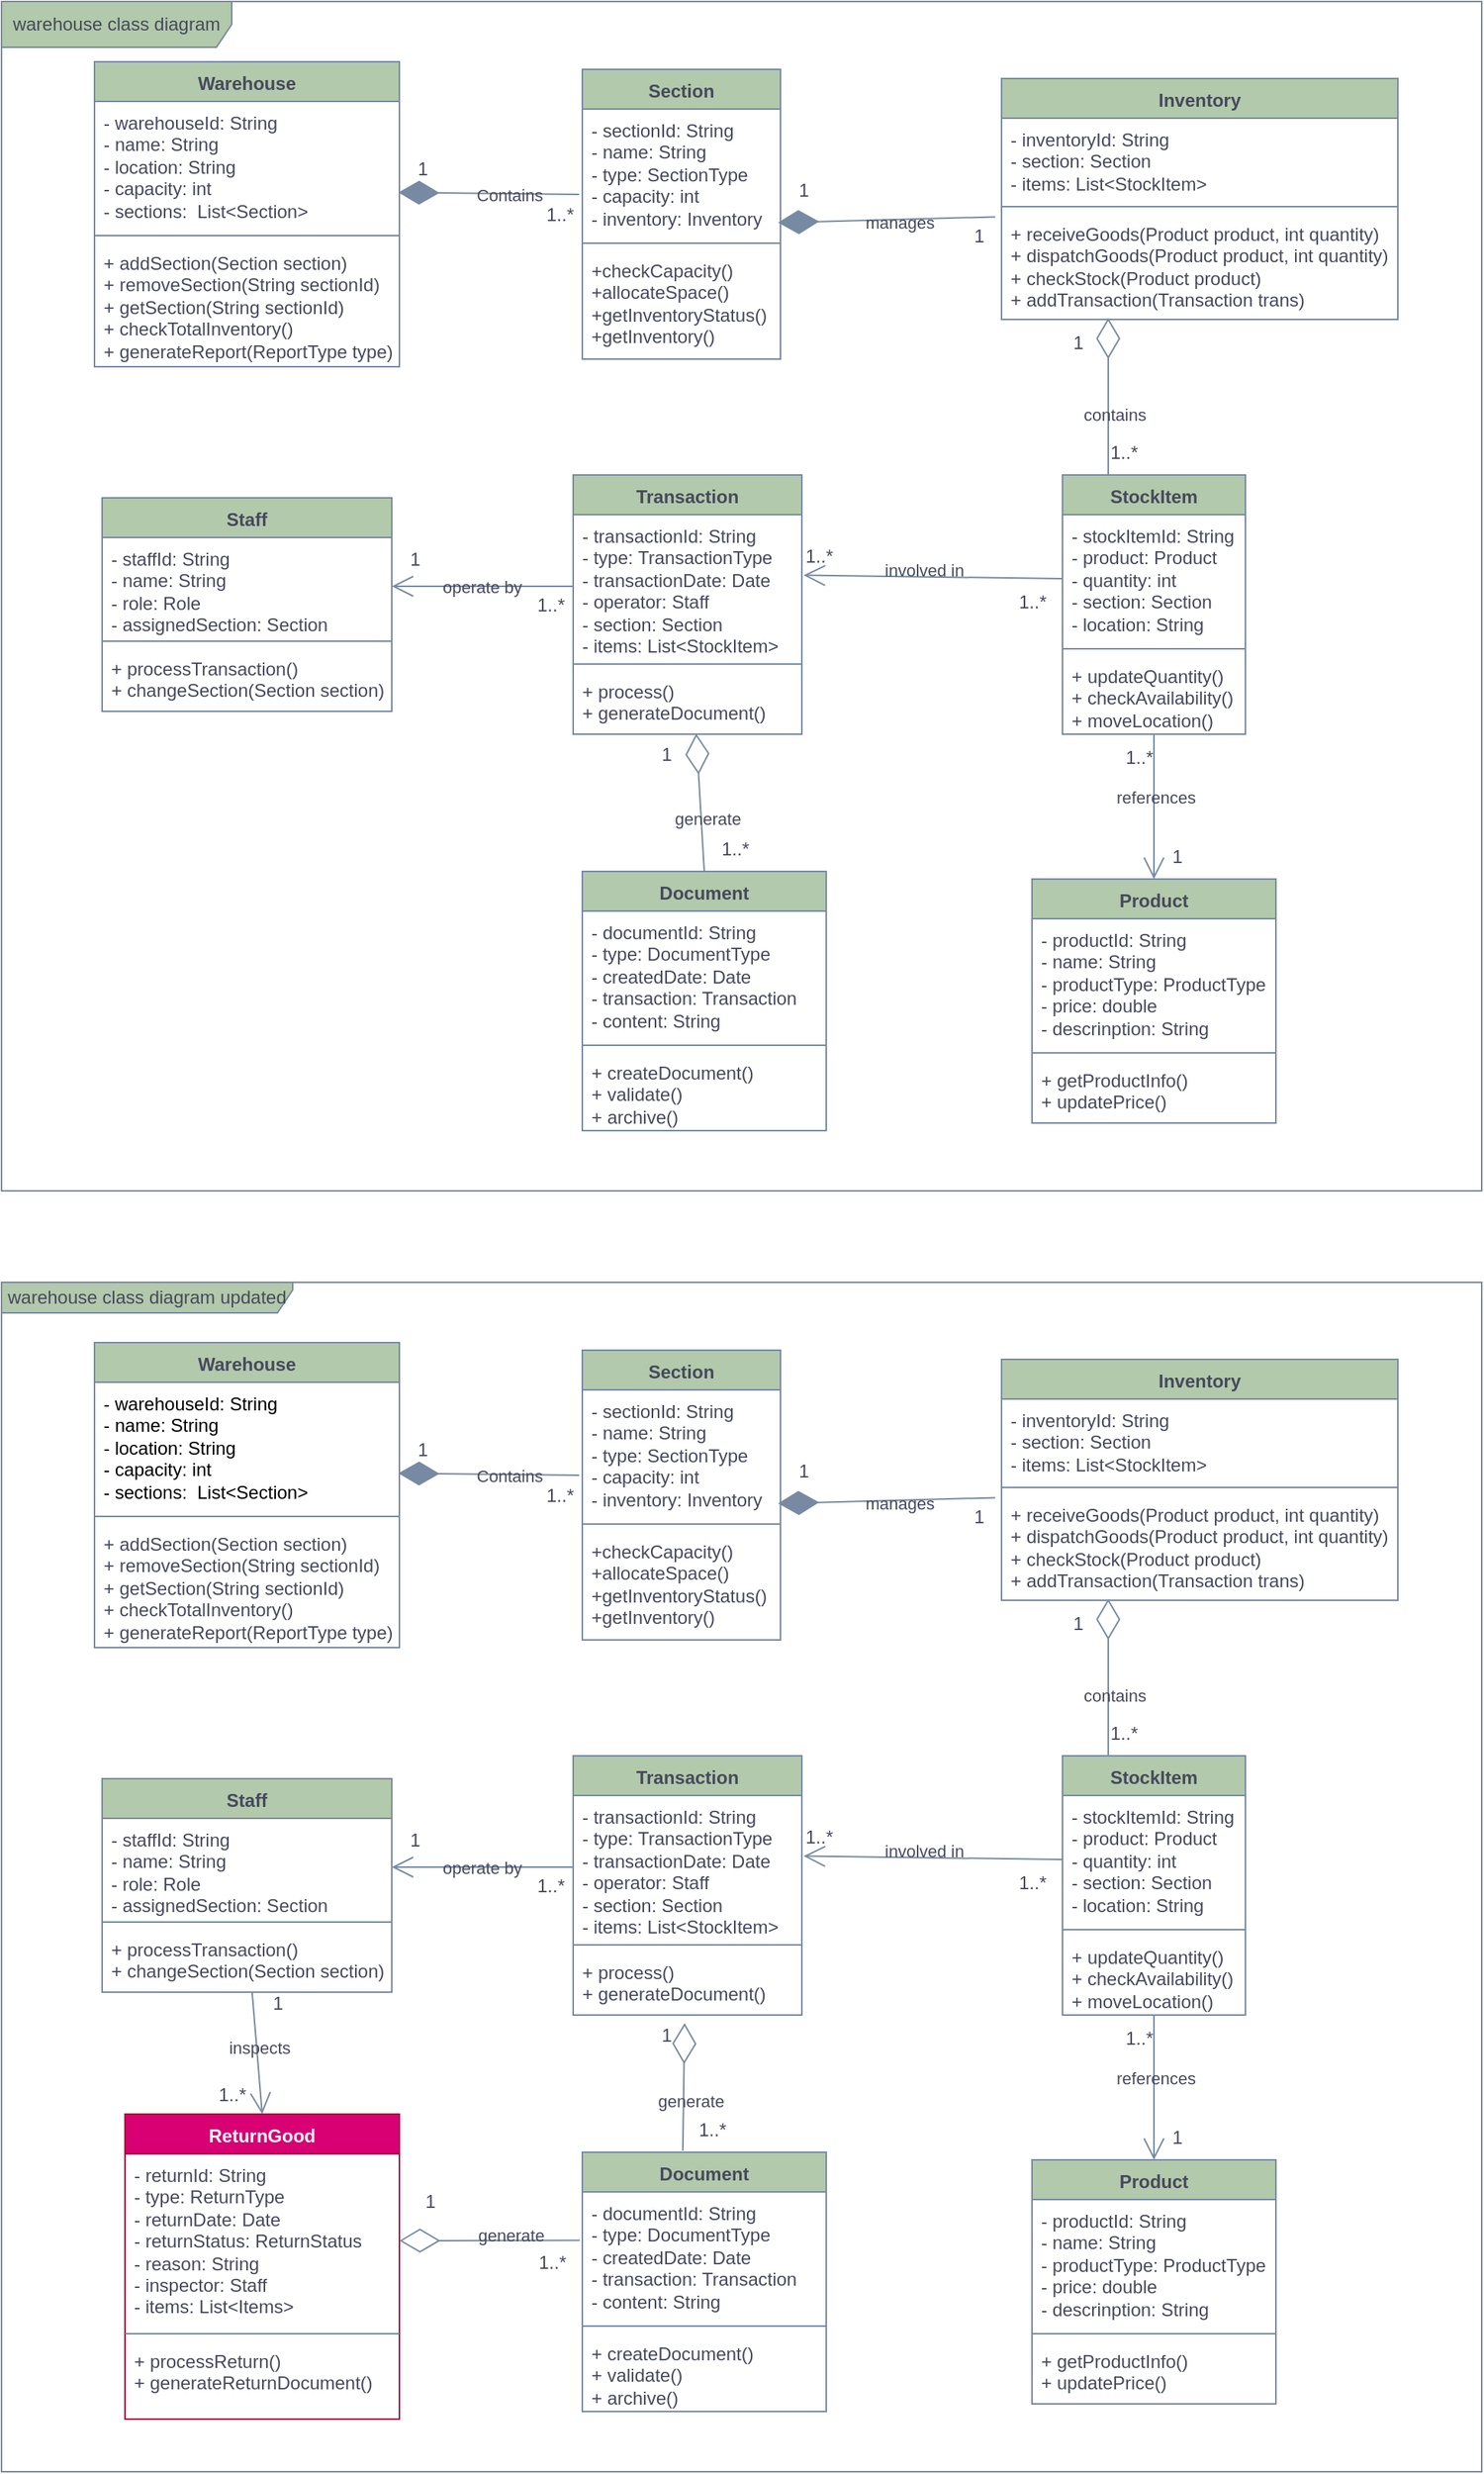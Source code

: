 <mxfile version="25.0.2">
  <diagram name="第 1 页" id="fje25cmpwA7mfobPBlYo">
    <mxGraphModel dx="1136" dy="853" grid="1" gridSize="10" guides="1" tooltips="1" connect="1" arrows="1" fold="1" page="1" pageScale="1" pageWidth="827" pageHeight="1169" math="0" shadow="0">
      <root>
        <mxCell id="0" />
        <mxCell id="1" parent="0" />
        <mxCell id="x-EyqTPsA_ZaVab9KGmc-1" value="Inventory" style="swimlane;fontStyle=1;align=center;verticalAlign=top;childLayout=stackLayout;horizontal=1;startSize=26;horizontalStack=0;resizeParent=1;resizeParentMax=0;resizeLast=0;collapsible=1;marginBottom=0;whiteSpace=wrap;html=1;labelBackgroundColor=none;fillColor=#B2C9AB;strokeColor=#788AA3;fontColor=#46495D;" vertex="1" parent="1">
          <mxGeometry x="665" y="50.5" width="260" height="158" as="geometry">
            <mxRectangle x="150" y="170" width="90" height="30" as="alternateBounds" />
          </mxGeometry>
        </mxCell>
        <mxCell id="x-EyqTPsA_ZaVab9KGmc-2" value="&lt;div&gt;- inventoryId: String&lt;/div&gt;&lt;div&gt;&lt;span style=&quot;background-color: initial;&quot;&gt;- section: Section&lt;/span&gt;&lt;/div&gt;&lt;div&gt;&lt;span style=&quot;background-color: initial;&quot;&gt;- items: List&amp;lt;StockItem&amp;gt;&lt;/span&gt;&lt;/div&gt;" style="text;strokeColor=none;fillColor=none;align=left;verticalAlign=top;spacingLeft=4;spacingRight=4;overflow=hidden;rotatable=0;points=[[0,0.5],[1,0.5]];portConstraint=eastwest;whiteSpace=wrap;html=1;labelBackgroundColor=none;fontColor=#46495D;" vertex="1" parent="x-EyqTPsA_ZaVab9KGmc-1">
          <mxGeometry y="26" width="260" height="54" as="geometry" />
        </mxCell>
        <mxCell id="x-EyqTPsA_ZaVab9KGmc-3" value="" style="line;strokeWidth=1;fillColor=none;align=left;verticalAlign=middle;spacingTop=-1;spacingLeft=3;spacingRight=3;rotatable=0;labelPosition=right;points=[];portConstraint=eastwest;strokeColor=#788AA3;labelBackgroundColor=none;fontColor=#46495D;" vertex="1" parent="x-EyqTPsA_ZaVab9KGmc-1">
          <mxGeometry y="80" width="260" height="8" as="geometry" />
        </mxCell>
        <mxCell id="x-EyqTPsA_ZaVab9KGmc-4" value="+&amp;nbsp;receiveGoods(Product product, int quantity)&lt;div&gt;&lt;span style=&quot;background-color: initial;&quot;&gt;+ dispatchGoods(Product product, int quantity)&lt;/span&gt;&lt;/div&gt;&lt;div&gt;&lt;span style=&quot;background-color: initial;&quot;&gt;+&amp;nbsp;&lt;/span&gt;&lt;span style=&quot;background-color: initial;&quot;&gt;checkStock(Product product)&lt;/span&gt;&lt;/div&gt;&lt;div&gt;&lt;span style=&quot;background-color: initial;&quot;&gt;+&amp;nbsp;&lt;/span&gt;&lt;span style=&quot;background-color: initial;&quot;&gt;addTransaction(Transaction trans)&lt;/span&gt;&lt;/div&gt;" style="text;strokeColor=none;fillColor=none;align=left;verticalAlign=top;spacingLeft=4;spacingRight=4;overflow=hidden;rotatable=0;points=[[0,0.5],[1,0.5]];portConstraint=eastwest;whiteSpace=wrap;html=1;labelBackgroundColor=none;fontColor=#46495D;" vertex="1" parent="x-EyqTPsA_ZaVab9KGmc-1">
          <mxGeometry y="88" width="260" height="70" as="geometry" />
        </mxCell>
        <mxCell id="x-EyqTPsA_ZaVab9KGmc-9" value="Warehouse" style="swimlane;fontStyle=1;align=center;verticalAlign=top;childLayout=stackLayout;horizontal=1;startSize=26;horizontalStack=0;resizeParent=1;resizeParentMax=0;resizeLast=0;collapsible=1;marginBottom=0;whiteSpace=wrap;html=1;labelBackgroundColor=none;fillColor=#B2C9AB;strokeColor=#788AA3;fontColor=#46495D;" vertex="1" parent="1">
          <mxGeometry x="70" y="39.5" width="200" height="200" as="geometry" />
        </mxCell>
        <mxCell id="x-EyqTPsA_ZaVab9KGmc-10" value="- warehouseId: String&lt;div&gt;- name: String&lt;/div&gt;&lt;div&gt;- location: String&lt;/div&gt;&lt;div&gt;- capacity:&amp;nbsp;&lt;span style=&quot;background-color: initial;&quot;&gt;int&lt;/span&gt;&lt;/div&gt;&lt;div&gt;- sections:&amp;nbsp;&lt;span style=&quot;background-color: initial;&quot;&gt;&amp;nbsp;&lt;/span&gt;&lt;span style=&quot;background-color: initial;&quot;&gt;List&amp;lt;Section&amp;gt;&lt;/span&gt;&lt;/div&gt;" style="text;strokeColor=none;fillColor=none;align=left;verticalAlign=top;spacingLeft=4;spacingRight=4;overflow=hidden;rotatable=0;points=[[0,0.5],[1,0.5]];portConstraint=eastwest;whiteSpace=wrap;html=1;labelBackgroundColor=none;fontColor=#46495D;" vertex="1" parent="x-EyqTPsA_ZaVab9KGmc-9">
          <mxGeometry y="26" width="200" height="84" as="geometry" />
        </mxCell>
        <mxCell id="x-EyqTPsA_ZaVab9KGmc-11" value="" style="line;strokeWidth=1;fillColor=none;align=left;verticalAlign=middle;spacingTop=-1;spacingLeft=3;spacingRight=3;rotatable=0;labelPosition=right;points=[];portConstraint=eastwest;strokeColor=#788AA3;labelBackgroundColor=none;fontColor=#46495D;" vertex="1" parent="x-EyqTPsA_ZaVab9KGmc-9">
          <mxGeometry y="110" width="200" height="8" as="geometry" />
        </mxCell>
        <mxCell id="x-EyqTPsA_ZaVab9KGmc-12" value="+ addSection(Section section)&lt;div&gt;+ removeSection(String sectionId)&lt;/div&gt;&lt;div&gt;+ getSection(&lt;span style=&quot;background-color: initial;&quot;&gt;String sectionId&lt;/span&gt;&lt;span style=&quot;background-color: initial;&quot;&gt;)&lt;/span&gt;&lt;/div&gt;&lt;div&gt;&lt;span style=&quot;background-color: initial;&quot;&gt;+&amp;nbsp;&lt;/span&gt;&lt;span style=&quot;background-color: initial;&quot;&gt;checkTotalInventory()&lt;/span&gt;&lt;/div&gt;&lt;div&gt;&lt;span style=&quot;background-color: initial;&quot;&gt;+ generateReport(ReportType type)&lt;br&gt;&lt;/span&gt;&lt;/div&gt;" style="text;strokeColor=none;fillColor=none;align=left;verticalAlign=top;spacingLeft=4;spacingRight=4;overflow=hidden;rotatable=0;points=[[0,0.5],[1,0.5]];portConstraint=eastwest;whiteSpace=wrap;html=1;labelBackgroundColor=none;fontColor=#46495D;" vertex="1" parent="x-EyqTPsA_ZaVab9KGmc-9">
          <mxGeometry y="118" width="200" height="82" as="geometry" />
        </mxCell>
        <mxCell id="x-EyqTPsA_ZaVab9KGmc-13" value="Section" style="swimlane;fontStyle=1;align=center;verticalAlign=top;childLayout=stackLayout;horizontal=1;startSize=26;horizontalStack=0;resizeParent=1;resizeParentMax=0;resizeLast=0;collapsible=1;marginBottom=0;whiteSpace=wrap;html=1;labelBackgroundColor=none;fillColor=#B2C9AB;strokeColor=#788AA3;fontColor=#46495D;" vertex="1" parent="1">
          <mxGeometry x="390" y="44.5" width="130" height="190" as="geometry" />
        </mxCell>
        <mxCell id="x-EyqTPsA_ZaVab9KGmc-14" value="- sectionId: String&lt;div&gt;- name: String&lt;/div&gt;&lt;div&gt;-&amp;nbsp;type: SectionType&lt;/div&gt;&lt;div&gt;-&amp;nbsp;capacity: int&lt;/div&gt;&lt;div&gt;-&amp;nbsp;inventory:&amp;nbsp;Inventory&lt;/div&gt;" style="text;strokeColor=none;fillColor=none;align=left;verticalAlign=top;spacingLeft=4;spacingRight=4;overflow=hidden;rotatable=0;points=[[0,0.5],[1,0.5]];portConstraint=eastwest;whiteSpace=wrap;html=1;labelBackgroundColor=none;fontColor=#46495D;" vertex="1" parent="x-EyqTPsA_ZaVab9KGmc-13">
          <mxGeometry y="26" width="130" height="84" as="geometry" />
        </mxCell>
        <mxCell id="x-EyqTPsA_ZaVab9KGmc-15" value="" style="line;strokeWidth=1;fillColor=none;align=left;verticalAlign=middle;spacingTop=-1;spacingLeft=3;spacingRight=3;rotatable=0;labelPosition=right;points=[];portConstraint=eastwest;strokeColor=#788AA3;labelBackgroundColor=none;fontColor=#46495D;" vertex="1" parent="x-EyqTPsA_ZaVab9KGmc-13">
          <mxGeometry y="110" width="130" height="8" as="geometry" />
        </mxCell>
        <mxCell id="x-EyqTPsA_ZaVab9KGmc-16" value="&lt;div&gt;+checkCapacity()&lt;/div&gt;&lt;div&gt;+allocateSpace()&lt;/div&gt;&lt;div&gt;+getInventoryStatus()&lt;/div&gt;&lt;div&gt;+getInventory()&lt;/div&gt;" style="text;strokeColor=none;fillColor=none;align=left;verticalAlign=top;spacingLeft=4;spacingRight=4;overflow=hidden;rotatable=0;points=[[0,0.5],[1,0.5]];portConstraint=eastwest;whiteSpace=wrap;html=1;labelBackgroundColor=none;fontColor=#46495D;" vertex="1" parent="x-EyqTPsA_ZaVab9KGmc-13">
          <mxGeometry y="118" width="130" height="72" as="geometry" />
        </mxCell>
        <mxCell id="x-EyqTPsA_ZaVab9KGmc-21" value="StockItem" style="swimlane;fontStyle=1;align=center;verticalAlign=top;childLayout=stackLayout;horizontal=1;startSize=26;horizontalStack=0;resizeParent=1;resizeParentMax=0;resizeLast=0;collapsible=1;marginBottom=0;whiteSpace=wrap;html=1;labelBackgroundColor=none;fillColor=#B2C9AB;strokeColor=#788AA3;fontColor=#46495D;" vertex="1" parent="1">
          <mxGeometry x="705" y="310.5" width="120" height="170" as="geometry" />
        </mxCell>
        <mxCell id="x-EyqTPsA_ZaVab9KGmc-22" value="-&amp;nbsp;stockItemId: String&lt;div&gt;-&amp;nbsp;product: Product&lt;/div&gt;&lt;div&gt;-&amp;nbsp;quantity: int&lt;/div&gt;&lt;div&gt;-&amp;nbsp;section: Section&lt;/div&gt;&lt;div&gt;-&amp;nbsp;location: String&lt;/div&gt;" style="text;strokeColor=none;fillColor=none;align=left;verticalAlign=top;spacingLeft=4;spacingRight=4;overflow=hidden;rotatable=0;points=[[0,0.5],[1,0.5]];portConstraint=eastwest;whiteSpace=wrap;html=1;labelBackgroundColor=none;fontColor=#46495D;" vertex="1" parent="x-EyqTPsA_ZaVab9KGmc-21">
          <mxGeometry y="26" width="120" height="84" as="geometry" />
        </mxCell>
        <mxCell id="x-EyqTPsA_ZaVab9KGmc-23" value="" style="line;strokeWidth=1;fillColor=none;align=left;verticalAlign=middle;spacingTop=-1;spacingLeft=3;spacingRight=3;rotatable=0;labelPosition=right;points=[];portConstraint=eastwest;strokeColor=#788AA3;labelBackgroundColor=none;fontColor=#46495D;" vertex="1" parent="x-EyqTPsA_ZaVab9KGmc-21">
          <mxGeometry y="110" width="120" height="8" as="geometry" />
        </mxCell>
        <mxCell id="x-EyqTPsA_ZaVab9KGmc-24" value="+&amp;nbsp;updateQuantity()&lt;div&gt;+&amp;nbsp;checkAvailability()&lt;/div&gt;&lt;div&gt;+&amp;nbsp;moveLocation()&lt;/div&gt;" style="text;strokeColor=none;fillColor=none;align=left;verticalAlign=top;spacingLeft=4;spacingRight=4;overflow=hidden;rotatable=0;points=[[0,0.5],[1,0.5]];portConstraint=eastwest;whiteSpace=wrap;html=1;labelBackgroundColor=none;fontColor=#46495D;" vertex="1" parent="x-EyqTPsA_ZaVab9KGmc-21">
          <mxGeometry y="118" width="120" height="52" as="geometry" />
        </mxCell>
        <mxCell id="x-EyqTPsA_ZaVab9KGmc-25" value="Transaction" style="swimlane;fontStyle=1;align=center;verticalAlign=top;childLayout=stackLayout;horizontal=1;startSize=26;horizontalStack=0;resizeParent=1;resizeParentMax=0;resizeLast=0;collapsible=1;marginBottom=0;whiteSpace=wrap;html=1;labelBackgroundColor=none;fillColor=#B2C9AB;strokeColor=#788AA3;fontColor=#46495D;" vertex="1" parent="1">
          <mxGeometry x="384" y="310.5" width="150" height="170" as="geometry" />
        </mxCell>
        <mxCell id="x-EyqTPsA_ZaVab9KGmc-26" value="-&amp;nbsp;transactionId: String&lt;div&gt;-&amp;nbsp;type: TransactionType&lt;/div&gt;&lt;div&gt;-&amp;nbsp;transactionDate: Date&lt;/div&gt;&lt;div&gt;-&amp;nbsp;operator: Staff&lt;/div&gt;&lt;div&gt;-&amp;nbsp;section: Section&lt;/div&gt;&lt;div&gt;-&amp;nbsp;items:&amp;nbsp;&lt;span style=&quot;background-color: initial;&quot;&gt;List&amp;lt;StockItem&amp;gt;&lt;/span&gt;&lt;/div&gt;" style="text;strokeColor=none;fillColor=none;align=left;verticalAlign=top;spacingLeft=4;spacingRight=4;overflow=hidden;rotatable=0;points=[[0,0.5],[1,0.5]];portConstraint=eastwest;whiteSpace=wrap;html=1;labelBackgroundColor=none;fontColor=#46495D;" vertex="1" parent="x-EyqTPsA_ZaVab9KGmc-25">
          <mxGeometry y="26" width="150" height="94" as="geometry" />
        </mxCell>
        <mxCell id="x-EyqTPsA_ZaVab9KGmc-27" value="" style="line;strokeWidth=1;fillColor=none;align=left;verticalAlign=middle;spacingTop=-1;spacingLeft=3;spacingRight=3;rotatable=0;labelPosition=right;points=[];portConstraint=eastwest;strokeColor=#788AA3;labelBackgroundColor=none;fontColor=#46495D;" vertex="1" parent="x-EyqTPsA_ZaVab9KGmc-25">
          <mxGeometry y="120" width="150" height="8" as="geometry" />
        </mxCell>
        <mxCell id="x-EyqTPsA_ZaVab9KGmc-28" value="+ process()&lt;div&gt;+ generateDocument()&lt;/div&gt;" style="text;strokeColor=none;fillColor=none;align=left;verticalAlign=top;spacingLeft=4;spacingRight=4;overflow=hidden;rotatable=0;points=[[0,0.5],[1,0.5]];portConstraint=eastwest;whiteSpace=wrap;html=1;labelBackgroundColor=none;fontColor=#46495D;" vertex="1" parent="x-EyqTPsA_ZaVab9KGmc-25">
          <mxGeometry y="128" width="150" height="42" as="geometry" />
        </mxCell>
        <mxCell id="x-EyqTPsA_ZaVab9KGmc-35" value="Document" style="swimlane;fontStyle=1;align=center;verticalAlign=top;childLayout=stackLayout;horizontal=1;startSize=26;horizontalStack=0;resizeParent=1;resizeParentMax=0;resizeLast=0;collapsible=1;marginBottom=0;whiteSpace=wrap;html=1;labelBackgroundColor=none;fillColor=#B2C9AB;strokeColor=#788AA3;fontColor=#46495D;" vertex="1" parent="1">
          <mxGeometry x="390" y="570.5" width="160" height="170" as="geometry" />
        </mxCell>
        <mxCell id="x-EyqTPsA_ZaVab9KGmc-36" value="- documentId: String&lt;div&gt;-&amp;nbsp;type: DocumentType&lt;/div&gt;&lt;div&gt;-&amp;nbsp;createdDate: Date&lt;/div&gt;&lt;div&gt;-&amp;nbsp;transaction: Transaction&lt;/div&gt;&lt;div&gt;-&amp;nbsp;content: String&lt;/div&gt;" style="text;strokeColor=none;fillColor=none;align=left;verticalAlign=top;spacingLeft=4;spacingRight=4;overflow=hidden;rotatable=0;points=[[0,0.5],[1,0.5]];portConstraint=eastwest;whiteSpace=wrap;html=1;labelBackgroundColor=none;fontColor=#46495D;" vertex="1" parent="x-EyqTPsA_ZaVab9KGmc-35">
          <mxGeometry y="26" width="160" height="84" as="geometry" />
        </mxCell>
        <mxCell id="x-EyqTPsA_ZaVab9KGmc-37" value="" style="line;strokeWidth=1;fillColor=none;align=left;verticalAlign=middle;spacingTop=-1;spacingLeft=3;spacingRight=3;rotatable=0;labelPosition=right;points=[];portConstraint=eastwest;strokeColor=#788AA3;labelBackgroundColor=none;fontColor=#46495D;" vertex="1" parent="x-EyqTPsA_ZaVab9KGmc-35">
          <mxGeometry y="110" width="160" height="8" as="geometry" />
        </mxCell>
        <mxCell id="x-EyqTPsA_ZaVab9KGmc-38" value="+&amp;nbsp;createDocument()&lt;div&gt;+&amp;nbsp;validate()&lt;/div&gt;&lt;div&gt;+&amp;nbsp;archive()&lt;/div&gt;" style="text;strokeColor=none;fillColor=none;align=left;verticalAlign=top;spacingLeft=4;spacingRight=4;overflow=hidden;rotatable=0;points=[[0,0.5],[1,0.5]];portConstraint=eastwest;whiteSpace=wrap;html=1;labelBackgroundColor=none;fontColor=#46495D;" vertex="1" parent="x-EyqTPsA_ZaVab9KGmc-35">
          <mxGeometry y="118" width="160" height="52" as="geometry" />
        </mxCell>
        <mxCell id="x-EyqTPsA_ZaVab9KGmc-40" value="Staff" style="swimlane;fontStyle=1;align=center;verticalAlign=top;childLayout=stackLayout;horizontal=1;startSize=26;horizontalStack=0;resizeParent=1;resizeParentMax=0;resizeLast=0;collapsible=1;marginBottom=0;whiteSpace=wrap;html=1;labelBackgroundColor=none;fillColor=#B2C9AB;strokeColor=#788AA3;fontColor=#46495D;" vertex="1" parent="1">
          <mxGeometry x="75" y="325.5" width="190" height="140" as="geometry" />
        </mxCell>
        <mxCell id="x-EyqTPsA_ZaVab9KGmc-41" value="-&amp;nbsp;staffId: String&lt;div&gt;-&amp;nbsp;name:&amp;nbsp;&lt;span style=&quot;background-color: initial;&quot;&gt;String&lt;/span&gt;&lt;/div&gt;&lt;div&gt;-&amp;nbsp;role: Role&lt;/div&gt;&lt;div&gt;-&amp;nbsp;assignedSection: Section&lt;/div&gt;" style="text;strokeColor=none;fillColor=none;align=left;verticalAlign=top;spacingLeft=4;spacingRight=4;overflow=hidden;rotatable=0;points=[[0,0.5],[1,0.5]];portConstraint=eastwest;whiteSpace=wrap;html=1;labelBackgroundColor=none;fontColor=#46495D;" vertex="1" parent="x-EyqTPsA_ZaVab9KGmc-40">
          <mxGeometry y="26" width="190" height="64" as="geometry" />
        </mxCell>
        <mxCell id="x-EyqTPsA_ZaVab9KGmc-42" value="" style="line;strokeWidth=1;fillColor=none;align=left;verticalAlign=middle;spacingTop=-1;spacingLeft=3;spacingRight=3;rotatable=0;labelPosition=right;points=[];portConstraint=eastwest;strokeColor=#788AA3;labelBackgroundColor=none;fontColor=#46495D;" vertex="1" parent="x-EyqTPsA_ZaVab9KGmc-40">
          <mxGeometry y="90" width="190" height="8" as="geometry" />
        </mxCell>
        <mxCell id="x-EyqTPsA_ZaVab9KGmc-43" value="+ processTransaction()&lt;div&gt;+ changeSection(Section section)&lt;/div&gt;" style="text;strokeColor=none;fillColor=none;align=left;verticalAlign=top;spacingLeft=4;spacingRight=4;overflow=hidden;rotatable=0;points=[[0,0.5],[1,0.5]];portConstraint=eastwest;whiteSpace=wrap;html=1;labelBackgroundColor=none;fontColor=#46495D;" vertex="1" parent="x-EyqTPsA_ZaVab9KGmc-40">
          <mxGeometry y="98" width="190" height="42" as="geometry" />
        </mxCell>
        <mxCell id="x-EyqTPsA_ZaVab9KGmc-45" value="" style="endArrow=diamondThin;endFill=1;endSize=24;html=1;rounded=0;entryX=0.997;entryY=0.711;entryDx=0;entryDy=0;entryPerimeter=0;exitX=-0.016;exitY=0.667;exitDx=0;exitDy=0;exitPerimeter=0;labelBackgroundColor=none;strokeColor=#788AA3;fontColor=default;" edge="1" parent="1" source="x-EyqTPsA_ZaVab9KGmc-14" target="x-EyqTPsA_ZaVab9KGmc-10">
          <mxGeometry width="160" relative="1" as="geometry">
            <mxPoint x="170" y="318.5" as="sourcePoint" />
            <mxPoint x="170" y="241.5" as="targetPoint" />
          </mxGeometry>
        </mxCell>
        <mxCell id="x-EyqTPsA_ZaVab9KGmc-46" value="Contains" style="edgeLabel;html=1;align=center;verticalAlign=middle;resizable=0;points=[];labelBackgroundColor=none;fontColor=#46495D;" vertex="1" connectable="0" parent="x-EyqTPsA_ZaVab9KGmc-45">
          <mxGeometry x="-0.228" y="1" relative="1" as="geometry">
            <mxPoint as="offset" />
          </mxGeometry>
        </mxCell>
        <mxCell id="x-EyqTPsA_ZaVab9KGmc-51" value="" style="endArrow=diamondThin;endFill=1;endSize=24;html=1;rounded=0;exitX=-0.016;exitY=0.039;exitDx=0;exitDy=0;exitPerimeter=0;entryX=0.988;entryY=0.887;entryDx=0;entryDy=0;entryPerimeter=0;labelBackgroundColor=none;strokeColor=#788AA3;fontColor=default;" edge="1" parent="1" source="x-EyqTPsA_ZaVab9KGmc-4" target="x-EyqTPsA_ZaVab9KGmc-14">
          <mxGeometry width="160" relative="1" as="geometry">
            <mxPoint x="295" y="340.5" as="sourcePoint" />
            <mxPoint x="525" y="140.5" as="targetPoint" />
          </mxGeometry>
        </mxCell>
        <mxCell id="x-EyqTPsA_ZaVab9KGmc-52" value="manages" style="edgeLabel;html=1;align=center;verticalAlign=middle;resizable=0;points=[];labelBackgroundColor=none;fontColor=#46495D;" vertex="1" connectable="0" parent="x-EyqTPsA_ZaVab9KGmc-51">
          <mxGeometry x="-0.118" y="1" relative="1" as="geometry">
            <mxPoint y="1" as="offset" />
          </mxGeometry>
        </mxCell>
        <mxCell id="x-EyqTPsA_ZaVab9KGmc-53" value="" style="endArrow=diamondThin;endFill=0;endSize=24;html=1;rounded=0;exitX=0.25;exitY=0;exitDx=0;exitDy=0;labelBackgroundColor=none;strokeColor=#788AA3;fontColor=default;" edge="1" parent="1" source="x-EyqTPsA_ZaVab9KGmc-21">
          <mxGeometry width="160" relative="1" as="geometry">
            <mxPoint x="435" y="370.5" as="sourcePoint" />
            <mxPoint x="735" y="207.5" as="targetPoint" />
          </mxGeometry>
        </mxCell>
        <mxCell id="x-EyqTPsA_ZaVab9KGmc-54" value="contains" style="edgeLabel;html=1;align=center;verticalAlign=middle;resizable=0;points=[];labelBackgroundColor=none;fontColor=#46495D;" vertex="1" connectable="0" parent="x-EyqTPsA_ZaVab9KGmc-53">
          <mxGeometry x="-0.225" y="-4" relative="1" as="geometry">
            <mxPoint as="offset" />
          </mxGeometry>
        </mxCell>
        <mxCell id="x-EyqTPsA_ZaVab9KGmc-60" value="Product" style="swimlane;fontStyle=1;align=center;verticalAlign=top;childLayout=stackLayout;horizontal=1;startSize=26;horizontalStack=0;resizeParent=1;resizeParentMax=0;resizeLast=0;collapsible=1;marginBottom=0;whiteSpace=wrap;html=1;labelBackgroundColor=none;fillColor=#B2C9AB;strokeColor=#788AA3;fontColor=#46495D;" vertex="1" parent="1">
          <mxGeometry x="685" y="575.5" width="160" height="160" as="geometry">
            <mxRectangle x="150" y="170" width="90" height="30" as="alternateBounds" />
          </mxGeometry>
        </mxCell>
        <mxCell id="x-EyqTPsA_ZaVab9KGmc-61" value="&lt;div&gt;- productId: String&lt;/div&gt;&lt;div&gt;&lt;span style=&quot;background-color: initial;&quot;&gt;- name: String&lt;/span&gt;&lt;/div&gt;&lt;div&gt;- productType: ProductType&lt;br&gt;&lt;/div&gt;&lt;div&gt;- price: double&lt;br&gt;&lt;/div&gt;&lt;div&gt;- descrinption: String&lt;/div&gt;" style="text;strokeColor=none;fillColor=none;align=left;verticalAlign=top;spacingLeft=4;spacingRight=4;overflow=hidden;rotatable=0;points=[[0,0.5],[1,0.5]];portConstraint=eastwest;whiteSpace=wrap;html=1;labelBackgroundColor=none;fontColor=#46495D;" vertex="1" parent="x-EyqTPsA_ZaVab9KGmc-60">
          <mxGeometry y="26" width="160" height="84" as="geometry" />
        </mxCell>
        <mxCell id="x-EyqTPsA_ZaVab9KGmc-62" value="" style="line;strokeWidth=1;fillColor=none;align=left;verticalAlign=middle;spacingTop=-1;spacingLeft=3;spacingRight=3;rotatable=0;labelPosition=right;points=[];portConstraint=eastwest;strokeColor=#788AA3;labelBackgroundColor=none;fontColor=#46495D;" vertex="1" parent="x-EyqTPsA_ZaVab9KGmc-60">
          <mxGeometry y="110" width="160" height="8" as="geometry" />
        </mxCell>
        <mxCell id="x-EyqTPsA_ZaVab9KGmc-63" value="&lt;div&gt;+ getProductInfo()&lt;br&gt;&lt;/div&gt;&lt;div&gt;+ updatePrice()&lt;/div&gt;" style="text;strokeColor=none;fillColor=none;align=left;verticalAlign=top;spacingLeft=4;spacingRight=4;overflow=hidden;rotatable=0;points=[[0,0.5],[1,0.5]];portConstraint=eastwest;whiteSpace=wrap;html=1;labelBackgroundColor=none;fontColor=#46495D;" vertex="1" parent="x-EyqTPsA_ZaVab9KGmc-60">
          <mxGeometry y="118" width="160" height="42" as="geometry" />
        </mxCell>
        <mxCell id="x-EyqTPsA_ZaVab9KGmc-66" value="" style="endArrow=open;endFill=1;endSize=12;html=1;rounded=0;entryX=0.5;entryY=0;entryDx=0;entryDy=0;labelBackgroundColor=none;strokeColor=#788AA3;fontColor=default;" edge="1" parent="1" target="x-EyqTPsA_ZaVab9KGmc-60">
          <mxGeometry width="160" relative="1" as="geometry">
            <mxPoint x="765" y="480.5" as="sourcePoint" />
            <mxPoint x="495" y="570.5" as="targetPoint" />
          </mxGeometry>
        </mxCell>
        <mxCell id="x-EyqTPsA_ZaVab9KGmc-81" value="references" style="edgeLabel;html=1;align=center;verticalAlign=middle;resizable=0;points=[];labelBackgroundColor=none;fontColor=#46495D;" vertex="1" connectable="0" parent="x-EyqTPsA_ZaVab9KGmc-66">
          <mxGeometry x="-0.116" y="1" relative="1" as="geometry">
            <mxPoint y="-1" as="offset" />
          </mxGeometry>
        </mxCell>
        <mxCell id="x-EyqTPsA_ZaVab9KGmc-67" value="" style="endArrow=open;endFill=1;endSize=12;html=1;rounded=0;exitX=0;exitY=0.5;exitDx=0;exitDy=0;entryX=1.008;entryY=0.423;entryDx=0;entryDy=0;entryPerimeter=0;labelBackgroundColor=none;strokeColor=#788AA3;fontColor=default;" edge="1" parent="1" source="x-EyqTPsA_ZaVab9KGmc-22" target="x-EyqTPsA_ZaVab9KGmc-26">
          <mxGeometry width="160" relative="1" as="geometry">
            <mxPoint x="375" y="554.5" as="sourcePoint" />
            <mxPoint x="472" y="489.5" as="targetPoint" />
          </mxGeometry>
        </mxCell>
        <mxCell id="x-EyqTPsA_ZaVab9KGmc-91" value="involved in" style="edgeLabel;html=1;align=center;verticalAlign=middle;resizable=0;points=[];labelBackgroundColor=none;fontColor=#46495D;" vertex="1" connectable="0" parent="x-EyqTPsA_ZaVab9KGmc-67">
          <mxGeometry x="0.08" y="-5" relative="1" as="geometry">
            <mxPoint as="offset" />
          </mxGeometry>
        </mxCell>
        <mxCell id="x-EyqTPsA_ZaVab9KGmc-74" value="" style="endArrow=open;endFill=1;endSize=12;html=1;rounded=0;entryX=1;entryY=0.5;entryDx=0;entryDy=0;exitX=0;exitY=0.5;exitDx=0;exitDy=0;labelBackgroundColor=none;strokeColor=#788AA3;fontColor=default;" edge="1" parent="1" source="x-EyqTPsA_ZaVab9KGmc-26" target="x-EyqTPsA_ZaVab9KGmc-41">
          <mxGeometry width="160" relative="1" as="geometry">
            <mxPoint x="185" y="500.5" as="sourcePoint" />
            <mxPoint x="345" y="500.5" as="targetPoint" />
          </mxGeometry>
        </mxCell>
        <mxCell id="x-EyqTPsA_ZaVab9KGmc-76" value="operate by" style="edgeLabel;html=1;align=center;verticalAlign=middle;resizable=0;points=[];labelBackgroundColor=none;fontColor=#46495D;" vertex="1" connectable="0" parent="x-EyqTPsA_ZaVab9KGmc-74">
          <mxGeometry x="0.034" relative="1" as="geometry">
            <mxPoint x="1" as="offset" />
          </mxGeometry>
        </mxCell>
        <mxCell id="x-EyqTPsA_ZaVab9KGmc-77" value="1" style="text;html=1;align=center;verticalAlign=middle;resizable=0;points=[];autosize=1;strokeColor=none;fillColor=none;labelBackgroundColor=none;fontColor=#46495D;" vertex="1" parent="1">
          <mxGeometry x="265" y="350.5" width="30" height="30" as="geometry" />
        </mxCell>
        <mxCell id="x-EyqTPsA_ZaVab9KGmc-78" value="1..*" style="text;html=1;align=center;verticalAlign=middle;resizable=0;points=[];autosize=1;strokeColor=none;fillColor=none;labelBackgroundColor=none;fontColor=#46495D;" vertex="1" parent="1">
          <mxGeometry x="349" y="380.5" width="40" height="30" as="geometry" />
        </mxCell>
        <mxCell id="x-EyqTPsA_ZaVab9KGmc-79" value="1" style="text;html=1;align=center;verticalAlign=middle;resizable=0;points=[];autosize=1;strokeColor=none;fillColor=none;labelBackgroundColor=none;fontColor=#46495D;" vertex="1" parent="1">
          <mxGeometry x="430" y="478.5" width="30" height="30" as="geometry" />
        </mxCell>
        <mxCell id="x-EyqTPsA_ZaVab9KGmc-80" value="1..*" style="text;html=1;align=center;verticalAlign=middle;resizable=0;points=[];autosize=1;strokeColor=none;fillColor=none;labelBackgroundColor=none;fontColor=#46495D;" vertex="1" parent="1">
          <mxGeometry x="470" y="540.5" width="40" height="30" as="geometry" />
        </mxCell>
        <mxCell id="x-EyqTPsA_ZaVab9KGmc-82" value="1" style="text;html=1;align=center;verticalAlign=middle;resizable=0;points=[];autosize=1;strokeColor=none;fillColor=none;labelBackgroundColor=none;fontColor=#46495D;" vertex="1" parent="1">
          <mxGeometry x="765" y="545.5" width="30" height="30" as="geometry" />
        </mxCell>
        <mxCell id="x-EyqTPsA_ZaVab9KGmc-83" value="1..*" style="text;html=1;align=center;verticalAlign=middle;resizable=0;points=[];autosize=1;strokeColor=none;fillColor=none;labelBackgroundColor=none;fontColor=#46495D;" vertex="1" parent="1">
          <mxGeometry x="735" y="480.5" width="40" height="30" as="geometry" />
        </mxCell>
        <mxCell id="x-EyqTPsA_ZaVab9KGmc-84" value="1" style="text;html=1;align=center;verticalAlign=middle;resizable=0;points=[];autosize=1;strokeColor=none;fillColor=none;labelBackgroundColor=none;fontColor=#46495D;" vertex="1" parent="1">
          <mxGeometry x="270" y="94.5" width="30" height="30" as="geometry" />
        </mxCell>
        <mxCell id="x-EyqTPsA_ZaVab9KGmc-85" value="1..*" style="text;html=1;align=center;verticalAlign=middle;resizable=0;points=[];autosize=1;strokeColor=none;fillColor=none;labelBackgroundColor=none;fontColor=#46495D;" vertex="1" parent="1">
          <mxGeometry x="355" y="124.5" width="40" height="30" as="geometry" />
        </mxCell>
        <mxCell id="x-EyqTPsA_ZaVab9KGmc-86" value="1" style="text;html=1;align=center;verticalAlign=middle;resizable=0;points=[];autosize=1;strokeColor=none;fillColor=none;labelBackgroundColor=none;fontColor=#46495D;" vertex="1" parent="1">
          <mxGeometry x="520" y="108.5" width="30" height="30" as="geometry" />
        </mxCell>
        <mxCell id="x-EyqTPsA_ZaVab9KGmc-87" value="1" style="text;html=1;align=center;verticalAlign=middle;resizable=0;points=[];autosize=1;strokeColor=none;fillColor=none;labelBackgroundColor=none;fontColor=#46495D;" vertex="1" parent="1">
          <mxGeometry x="635" y="138.5" width="30" height="30" as="geometry" />
        </mxCell>
        <mxCell id="x-EyqTPsA_ZaVab9KGmc-89" value="1" style="text;html=1;align=center;verticalAlign=middle;resizable=0;points=[];autosize=1;strokeColor=none;fillColor=none;labelBackgroundColor=none;fontColor=#46495D;" vertex="1" parent="1">
          <mxGeometry x="700" y="208.5" width="30" height="30" as="geometry" />
        </mxCell>
        <mxCell id="x-EyqTPsA_ZaVab9KGmc-90" value="1..*" style="text;html=1;align=center;verticalAlign=middle;resizable=0;points=[];autosize=1;strokeColor=none;fillColor=none;labelBackgroundColor=none;fontColor=#46495D;" vertex="1" parent="1">
          <mxGeometry x="725" y="280.5" width="40" height="30" as="geometry" />
        </mxCell>
        <mxCell id="x-EyqTPsA_ZaVab9KGmc-92" value="1..*" style="text;html=1;align=center;verticalAlign=middle;resizable=0;points=[];autosize=1;strokeColor=none;fillColor=none;labelBackgroundColor=none;fontColor=#46495D;" vertex="1" parent="1">
          <mxGeometry x="525" y="348.5" width="40" height="30" as="geometry" />
        </mxCell>
        <mxCell id="x-EyqTPsA_ZaVab9KGmc-93" value="1..*" style="text;html=1;align=center;verticalAlign=middle;resizable=0;points=[];autosize=1;strokeColor=none;fillColor=none;labelBackgroundColor=none;fontColor=#46495D;" vertex="1" parent="1">
          <mxGeometry x="665" y="378.5" width="40" height="30" as="geometry" />
        </mxCell>
        <mxCell id="x-EyqTPsA_ZaVab9KGmc-94" value="warehouse class diagram" style="shape=umlFrame;whiteSpace=wrap;html=1;pointerEvents=0;width=151;height=30;labelBackgroundColor=none;fillColor=#B2C9AB;strokeColor=#788AA3;fontColor=#46495D;" vertex="1" parent="1">
          <mxGeometry x="9" width="971" height="780" as="geometry" />
        </mxCell>
        <mxCell id="x-EyqTPsA_ZaVab9KGmc-96" value="Inventory" style="swimlane;fontStyle=1;align=center;verticalAlign=top;childLayout=stackLayout;horizontal=1;startSize=26;horizontalStack=0;resizeParent=1;resizeParentMax=0;resizeLast=0;collapsible=1;marginBottom=0;whiteSpace=wrap;html=1;labelBackgroundColor=none;fillColor=#B2C9AB;strokeColor=#788AA3;fontColor=#46495D;" vertex="1" parent="1">
          <mxGeometry x="665" y="890.5" width="260" height="158" as="geometry">
            <mxRectangle x="150" y="170" width="90" height="30" as="alternateBounds" />
          </mxGeometry>
        </mxCell>
        <mxCell id="x-EyqTPsA_ZaVab9KGmc-97" value="&lt;div&gt;- inventoryId: String&lt;/div&gt;&lt;div&gt;&lt;span style=&quot;background-color: initial;&quot;&gt;- section: Section&lt;/span&gt;&lt;/div&gt;&lt;div&gt;&lt;span style=&quot;background-color: initial;&quot;&gt;- items: List&amp;lt;StockItem&amp;gt;&lt;/span&gt;&lt;/div&gt;" style="text;strokeColor=none;fillColor=none;align=left;verticalAlign=top;spacingLeft=4;spacingRight=4;overflow=hidden;rotatable=0;points=[[0,0.5],[1,0.5]];portConstraint=eastwest;whiteSpace=wrap;html=1;labelBackgroundColor=none;fontColor=#46495D;" vertex="1" parent="x-EyqTPsA_ZaVab9KGmc-96">
          <mxGeometry y="26" width="260" height="54" as="geometry" />
        </mxCell>
        <mxCell id="x-EyqTPsA_ZaVab9KGmc-98" value="" style="line;strokeWidth=1;fillColor=none;align=left;verticalAlign=middle;spacingTop=-1;spacingLeft=3;spacingRight=3;rotatable=0;labelPosition=right;points=[];portConstraint=eastwest;strokeColor=#788AA3;labelBackgroundColor=none;fontColor=#46495D;" vertex="1" parent="x-EyqTPsA_ZaVab9KGmc-96">
          <mxGeometry y="80" width="260" height="8" as="geometry" />
        </mxCell>
        <mxCell id="x-EyqTPsA_ZaVab9KGmc-99" value="+&amp;nbsp;receiveGoods(Product product, int quantity)&lt;div&gt;&lt;span style=&quot;background-color: initial;&quot;&gt;+ dispatchGoods(Product product, int quantity)&lt;/span&gt;&lt;/div&gt;&lt;div&gt;&lt;span style=&quot;background-color: initial;&quot;&gt;+&amp;nbsp;&lt;/span&gt;&lt;span style=&quot;background-color: initial;&quot;&gt;checkStock(Product product)&lt;/span&gt;&lt;/div&gt;&lt;div&gt;&lt;span style=&quot;background-color: initial;&quot;&gt;+&amp;nbsp;&lt;/span&gt;&lt;span style=&quot;background-color: initial;&quot;&gt;addTransaction(Transaction trans)&lt;/span&gt;&lt;/div&gt;" style="text;strokeColor=none;fillColor=none;align=left;verticalAlign=top;spacingLeft=4;spacingRight=4;overflow=hidden;rotatable=0;points=[[0,0.5],[1,0.5]];portConstraint=eastwest;whiteSpace=wrap;html=1;labelBackgroundColor=none;fontColor=#46495D;" vertex="1" parent="x-EyqTPsA_ZaVab9KGmc-96">
          <mxGeometry y="88" width="260" height="70" as="geometry" />
        </mxCell>
        <mxCell id="x-EyqTPsA_ZaVab9KGmc-100" value="Warehouse" style="swimlane;fontStyle=1;align=center;verticalAlign=top;childLayout=stackLayout;horizontal=1;startSize=26;horizontalStack=0;resizeParent=1;resizeParentMax=0;resizeLast=0;collapsible=1;marginBottom=0;whiteSpace=wrap;html=1;labelBackgroundColor=none;fillColor=#B2C9AB;strokeColor=#788AA3;fontColor=#46495D;" vertex="1" parent="1">
          <mxGeometry x="70" y="879.5" width="200" height="200" as="geometry" />
        </mxCell>
        <mxCell id="x-EyqTPsA_ZaVab9KGmc-101" value="- warehouseId: String&lt;div&gt;- name: String&lt;/div&gt;&lt;div&gt;- location: String&lt;/div&gt;&lt;div&gt;- capacity:&amp;nbsp;&lt;span style=&quot;background-color: initial;&quot;&gt;int&lt;/span&gt;&lt;/div&gt;&lt;div&gt;- sections:&amp;nbsp;&lt;span style=&quot;background-color: initial;&quot;&gt;&amp;nbsp;&lt;/span&gt;&lt;span style=&quot;background-color: initial;&quot;&gt;List&amp;lt;Section&amp;gt;&lt;/span&gt;&lt;/div&gt;" style="text;align=left;verticalAlign=top;spacingLeft=4;spacingRight=4;overflow=hidden;rotatable=0;points=[[0,0.5],[1,0.5]];portConstraint=eastwest;whiteSpace=wrap;html=1;labelBackgroundColor=none;" vertex="1" parent="x-EyqTPsA_ZaVab9KGmc-100">
          <mxGeometry y="26" width="200" height="84" as="geometry" />
        </mxCell>
        <mxCell id="x-EyqTPsA_ZaVab9KGmc-102" value="" style="line;strokeWidth=1;fillColor=none;align=left;verticalAlign=middle;spacingTop=-1;spacingLeft=3;spacingRight=3;rotatable=0;labelPosition=right;points=[];portConstraint=eastwest;strokeColor=#788AA3;labelBackgroundColor=none;fontColor=#46495D;" vertex="1" parent="x-EyqTPsA_ZaVab9KGmc-100">
          <mxGeometry y="110" width="200" height="8" as="geometry" />
        </mxCell>
        <mxCell id="x-EyqTPsA_ZaVab9KGmc-103" value="+ addSection(Section section)&lt;div&gt;+ removeSection(String sectionId)&lt;/div&gt;&lt;div&gt;+ getSection(&lt;span style=&quot;background-color: initial;&quot;&gt;String sectionId&lt;/span&gt;&lt;span style=&quot;background-color: initial;&quot;&gt;)&lt;/span&gt;&lt;/div&gt;&lt;div&gt;&lt;span style=&quot;background-color: initial;&quot;&gt;+&amp;nbsp;&lt;/span&gt;&lt;span style=&quot;background-color: initial;&quot;&gt;checkTotalInventory()&lt;/span&gt;&lt;/div&gt;&lt;div&gt;&lt;span style=&quot;background-color: initial;&quot;&gt;+ generateReport(ReportType type)&lt;br&gt;&lt;/span&gt;&lt;/div&gt;" style="text;strokeColor=none;fillColor=none;align=left;verticalAlign=top;spacingLeft=4;spacingRight=4;overflow=hidden;rotatable=0;points=[[0,0.5],[1,0.5]];portConstraint=eastwest;whiteSpace=wrap;html=1;labelBackgroundColor=none;fontColor=#46495D;" vertex="1" parent="x-EyqTPsA_ZaVab9KGmc-100">
          <mxGeometry y="118" width="200" height="82" as="geometry" />
        </mxCell>
        <mxCell id="x-EyqTPsA_ZaVab9KGmc-104" value="Section" style="swimlane;fontStyle=1;align=center;verticalAlign=top;childLayout=stackLayout;horizontal=1;startSize=26;horizontalStack=0;resizeParent=1;resizeParentMax=0;resizeLast=0;collapsible=1;marginBottom=0;whiteSpace=wrap;html=1;labelBackgroundColor=none;fillColor=#B2C9AB;strokeColor=#788AA3;fontColor=#46495D;" vertex="1" parent="1">
          <mxGeometry x="390" y="884.5" width="130" height="190" as="geometry" />
        </mxCell>
        <mxCell id="x-EyqTPsA_ZaVab9KGmc-105" value="- sectionId: String&lt;div&gt;- name: String&lt;/div&gt;&lt;div&gt;-&amp;nbsp;type: SectionType&lt;/div&gt;&lt;div&gt;-&amp;nbsp;capacity: int&lt;/div&gt;&lt;div&gt;-&amp;nbsp;inventory:&amp;nbsp;Inventory&lt;/div&gt;" style="text;strokeColor=none;fillColor=none;align=left;verticalAlign=top;spacingLeft=4;spacingRight=4;overflow=hidden;rotatable=0;points=[[0,0.5],[1,0.5]];portConstraint=eastwest;whiteSpace=wrap;html=1;labelBackgroundColor=none;fontColor=#46495D;" vertex="1" parent="x-EyqTPsA_ZaVab9KGmc-104">
          <mxGeometry y="26" width="130" height="84" as="geometry" />
        </mxCell>
        <mxCell id="x-EyqTPsA_ZaVab9KGmc-106" value="" style="line;strokeWidth=1;fillColor=none;align=left;verticalAlign=middle;spacingTop=-1;spacingLeft=3;spacingRight=3;rotatable=0;labelPosition=right;points=[];portConstraint=eastwest;strokeColor=#788AA3;labelBackgroundColor=none;fontColor=#46495D;" vertex="1" parent="x-EyqTPsA_ZaVab9KGmc-104">
          <mxGeometry y="110" width="130" height="8" as="geometry" />
        </mxCell>
        <mxCell id="x-EyqTPsA_ZaVab9KGmc-107" value="&lt;div&gt;+checkCapacity()&lt;/div&gt;&lt;div&gt;+allocateSpace()&lt;/div&gt;&lt;div&gt;+getInventoryStatus()&lt;/div&gt;&lt;div&gt;+getInventory()&lt;/div&gt;" style="text;strokeColor=none;fillColor=none;align=left;verticalAlign=top;spacingLeft=4;spacingRight=4;overflow=hidden;rotatable=0;points=[[0,0.5],[1,0.5]];portConstraint=eastwest;whiteSpace=wrap;html=1;labelBackgroundColor=none;fontColor=#46495D;" vertex="1" parent="x-EyqTPsA_ZaVab9KGmc-104">
          <mxGeometry y="118" width="130" height="72" as="geometry" />
        </mxCell>
        <mxCell id="x-EyqTPsA_ZaVab9KGmc-108" value="StockItem" style="swimlane;fontStyle=1;align=center;verticalAlign=top;childLayout=stackLayout;horizontal=1;startSize=26;horizontalStack=0;resizeParent=1;resizeParentMax=0;resizeLast=0;collapsible=1;marginBottom=0;whiteSpace=wrap;html=1;labelBackgroundColor=none;fillColor=#B2C9AB;strokeColor=#788AA3;fontColor=#46495D;" vertex="1" parent="1">
          <mxGeometry x="705" y="1150.5" width="120" height="170" as="geometry" />
        </mxCell>
        <mxCell id="x-EyqTPsA_ZaVab9KGmc-109" value="-&amp;nbsp;stockItemId: String&lt;div&gt;-&amp;nbsp;product: Product&lt;/div&gt;&lt;div&gt;-&amp;nbsp;quantity: int&lt;/div&gt;&lt;div&gt;-&amp;nbsp;section: Section&lt;/div&gt;&lt;div&gt;-&amp;nbsp;location: String&lt;/div&gt;" style="text;strokeColor=none;fillColor=none;align=left;verticalAlign=top;spacingLeft=4;spacingRight=4;overflow=hidden;rotatable=0;points=[[0,0.5],[1,0.5]];portConstraint=eastwest;whiteSpace=wrap;html=1;labelBackgroundColor=none;fontColor=#46495D;" vertex="1" parent="x-EyqTPsA_ZaVab9KGmc-108">
          <mxGeometry y="26" width="120" height="84" as="geometry" />
        </mxCell>
        <mxCell id="x-EyqTPsA_ZaVab9KGmc-110" value="" style="line;strokeWidth=1;fillColor=none;align=left;verticalAlign=middle;spacingTop=-1;spacingLeft=3;spacingRight=3;rotatable=0;labelPosition=right;points=[];portConstraint=eastwest;strokeColor=#788AA3;labelBackgroundColor=none;fontColor=#46495D;" vertex="1" parent="x-EyqTPsA_ZaVab9KGmc-108">
          <mxGeometry y="110" width="120" height="8" as="geometry" />
        </mxCell>
        <mxCell id="x-EyqTPsA_ZaVab9KGmc-111" value="+&amp;nbsp;updateQuantity()&lt;div&gt;+&amp;nbsp;checkAvailability()&lt;/div&gt;&lt;div&gt;+&amp;nbsp;moveLocation()&lt;/div&gt;" style="text;strokeColor=none;fillColor=none;align=left;verticalAlign=top;spacingLeft=4;spacingRight=4;overflow=hidden;rotatable=0;points=[[0,0.5],[1,0.5]];portConstraint=eastwest;whiteSpace=wrap;html=1;labelBackgroundColor=none;fontColor=#46495D;" vertex="1" parent="x-EyqTPsA_ZaVab9KGmc-108">
          <mxGeometry y="118" width="120" height="52" as="geometry" />
        </mxCell>
        <mxCell id="x-EyqTPsA_ZaVab9KGmc-112" value="Transaction" style="swimlane;fontStyle=1;align=center;verticalAlign=top;childLayout=stackLayout;horizontal=1;startSize=26;horizontalStack=0;resizeParent=1;resizeParentMax=0;resizeLast=0;collapsible=1;marginBottom=0;whiteSpace=wrap;html=1;labelBackgroundColor=none;fillColor=#B2C9AB;strokeColor=#788AA3;fontColor=#46495D;" vertex="1" parent="1">
          <mxGeometry x="384" y="1150.5" width="150" height="170" as="geometry" />
        </mxCell>
        <mxCell id="x-EyqTPsA_ZaVab9KGmc-113" value="-&amp;nbsp;transactionId: String&lt;div&gt;-&amp;nbsp;type: TransactionType&lt;/div&gt;&lt;div&gt;-&amp;nbsp;transactionDate: Date&lt;/div&gt;&lt;div&gt;-&amp;nbsp;operator: Staff&lt;/div&gt;&lt;div&gt;-&amp;nbsp;section: Section&lt;/div&gt;&lt;div&gt;-&amp;nbsp;items:&amp;nbsp;&lt;span style=&quot;background-color: initial;&quot;&gt;List&amp;lt;StockItem&amp;gt;&lt;/span&gt;&lt;/div&gt;" style="text;strokeColor=none;fillColor=none;align=left;verticalAlign=top;spacingLeft=4;spacingRight=4;overflow=hidden;rotatable=0;points=[[0,0.5],[1,0.5]];portConstraint=eastwest;whiteSpace=wrap;html=1;labelBackgroundColor=none;fontColor=#46495D;" vertex="1" parent="x-EyqTPsA_ZaVab9KGmc-112">
          <mxGeometry y="26" width="150" height="94" as="geometry" />
        </mxCell>
        <mxCell id="x-EyqTPsA_ZaVab9KGmc-114" value="" style="line;strokeWidth=1;fillColor=none;align=left;verticalAlign=middle;spacingTop=-1;spacingLeft=3;spacingRight=3;rotatable=0;labelPosition=right;points=[];portConstraint=eastwest;strokeColor=#788AA3;labelBackgroundColor=none;fontColor=#46495D;" vertex="1" parent="x-EyqTPsA_ZaVab9KGmc-112">
          <mxGeometry y="120" width="150" height="8" as="geometry" />
        </mxCell>
        <mxCell id="x-EyqTPsA_ZaVab9KGmc-115" value="+ process()&lt;div&gt;+ generateDocument()&lt;/div&gt;" style="text;strokeColor=none;fillColor=none;align=left;verticalAlign=top;spacingLeft=4;spacingRight=4;overflow=hidden;rotatable=0;points=[[0,0.5],[1,0.5]];portConstraint=eastwest;whiteSpace=wrap;html=1;labelBackgroundColor=none;fontColor=#46495D;" vertex="1" parent="x-EyqTPsA_ZaVab9KGmc-112">
          <mxGeometry y="128" width="150" height="42" as="geometry" />
        </mxCell>
        <mxCell id="x-EyqTPsA_ZaVab9KGmc-116" value="Document" style="swimlane;fontStyle=1;align=center;verticalAlign=top;childLayout=stackLayout;horizontal=1;startSize=26;horizontalStack=0;resizeParent=1;resizeParentMax=0;resizeLast=0;collapsible=1;marginBottom=0;whiteSpace=wrap;html=1;labelBackgroundColor=none;fillColor=#B2C9AB;strokeColor=#788AA3;fontColor=#46495D;" vertex="1" parent="1">
          <mxGeometry x="390" y="1410.5" width="160" height="170" as="geometry" />
        </mxCell>
        <mxCell id="x-EyqTPsA_ZaVab9KGmc-117" value="- documentId: String&lt;div&gt;-&amp;nbsp;type: DocumentType&lt;/div&gt;&lt;div&gt;-&amp;nbsp;createdDate: Date&lt;/div&gt;&lt;div&gt;-&amp;nbsp;transaction: Transaction&lt;/div&gt;&lt;div&gt;-&amp;nbsp;content: String&lt;/div&gt;" style="text;strokeColor=none;fillColor=none;align=left;verticalAlign=top;spacingLeft=4;spacingRight=4;overflow=hidden;rotatable=0;points=[[0,0.5],[1,0.5]];portConstraint=eastwest;whiteSpace=wrap;html=1;labelBackgroundColor=none;fontColor=#46495D;" vertex="1" parent="x-EyqTPsA_ZaVab9KGmc-116">
          <mxGeometry y="26" width="160" height="84" as="geometry" />
        </mxCell>
        <mxCell id="x-EyqTPsA_ZaVab9KGmc-118" value="" style="line;strokeWidth=1;fillColor=none;align=left;verticalAlign=middle;spacingTop=-1;spacingLeft=3;spacingRight=3;rotatable=0;labelPosition=right;points=[];portConstraint=eastwest;strokeColor=#788AA3;labelBackgroundColor=none;fontColor=#46495D;" vertex="1" parent="x-EyqTPsA_ZaVab9KGmc-116">
          <mxGeometry y="110" width="160" height="8" as="geometry" />
        </mxCell>
        <mxCell id="x-EyqTPsA_ZaVab9KGmc-119" value="+&amp;nbsp;createDocument()&lt;div&gt;+&amp;nbsp;validate()&lt;/div&gt;&lt;div&gt;+&amp;nbsp;archive()&lt;/div&gt;" style="text;strokeColor=none;fillColor=none;align=left;verticalAlign=top;spacingLeft=4;spacingRight=4;overflow=hidden;rotatable=0;points=[[0,0.5],[1,0.5]];portConstraint=eastwest;whiteSpace=wrap;html=1;labelBackgroundColor=none;fontColor=#46495D;" vertex="1" parent="x-EyqTPsA_ZaVab9KGmc-116">
          <mxGeometry y="118" width="160" height="52" as="geometry" />
        </mxCell>
        <mxCell id="x-EyqTPsA_ZaVab9KGmc-120" value="Staff" style="swimlane;fontStyle=1;align=center;verticalAlign=top;childLayout=stackLayout;horizontal=1;startSize=26;horizontalStack=0;resizeParent=1;resizeParentMax=0;resizeLast=0;collapsible=1;marginBottom=0;whiteSpace=wrap;html=1;labelBackgroundColor=none;fillColor=#B2C9AB;strokeColor=#788AA3;fontColor=#46495D;" vertex="1" parent="1">
          <mxGeometry x="75" y="1165.5" width="190" height="140" as="geometry" />
        </mxCell>
        <mxCell id="x-EyqTPsA_ZaVab9KGmc-121" value="-&amp;nbsp;staffId: String&lt;div&gt;-&amp;nbsp;name:&amp;nbsp;&lt;span style=&quot;background-color: initial;&quot;&gt;String&lt;/span&gt;&lt;/div&gt;&lt;div&gt;-&amp;nbsp;role: Role&lt;/div&gt;&lt;div&gt;-&amp;nbsp;assignedSection: Section&lt;/div&gt;" style="text;strokeColor=none;fillColor=none;align=left;verticalAlign=top;spacingLeft=4;spacingRight=4;overflow=hidden;rotatable=0;points=[[0,0.5],[1,0.5]];portConstraint=eastwest;whiteSpace=wrap;html=1;labelBackgroundColor=none;fontColor=#46495D;" vertex="1" parent="x-EyqTPsA_ZaVab9KGmc-120">
          <mxGeometry y="26" width="190" height="64" as="geometry" />
        </mxCell>
        <mxCell id="x-EyqTPsA_ZaVab9KGmc-122" value="" style="line;strokeWidth=1;fillColor=none;align=left;verticalAlign=middle;spacingTop=-1;spacingLeft=3;spacingRight=3;rotatable=0;labelPosition=right;points=[];portConstraint=eastwest;strokeColor=#788AA3;labelBackgroundColor=none;fontColor=#46495D;" vertex="1" parent="x-EyqTPsA_ZaVab9KGmc-120">
          <mxGeometry y="90" width="190" height="8" as="geometry" />
        </mxCell>
        <mxCell id="x-EyqTPsA_ZaVab9KGmc-123" value="+ processTransaction()&lt;div&gt;+ changeSection(Section section)&lt;/div&gt;" style="text;strokeColor=none;fillColor=none;align=left;verticalAlign=top;spacingLeft=4;spacingRight=4;overflow=hidden;rotatable=0;points=[[0,0.5],[1,0.5]];portConstraint=eastwest;whiteSpace=wrap;html=1;labelBackgroundColor=none;fontColor=#46495D;" vertex="1" parent="x-EyqTPsA_ZaVab9KGmc-120">
          <mxGeometry y="98" width="190" height="42" as="geometry" />
        </mxCell>
        <mxCell id="x-EyqTPsA_ZaVab9KGmc-124" value="" style="endArrow=diamondThin;endFill=1;endSize=24;html=1;rounded=0;entryX=0.997;entryY=0.711;entryDx=0;entryDy=0;entryPerimeter=0;exitX=-0.016;exitY=0.667;exitDx=0;exitDy=0;exitPerimeter=0;labelBackgroundColor=none;strokeColor=#788AA3;fontColor=default;" edge="1" source="x-EyqTPsA_ZaVab9KGmc-105" target="x-EyqTPsA_ZaVab9KGmc-101" parent="1">
          <mxGeometry width="160" relative="1" as="geometry">
            <mxPoint x="170" y="1158.5" as="sourcePoint" />
            <mxPoint x="170" y="1081.5" as="targetPoint" />
          </mxGeometry>
        </mxCell>
        <mxCell id="x-EyqTPsA_ZaVab9KGmc-125" value="Contains" style="edgeLabel;html=1;align=center;verticalAlign=middle;resizable=0;points=[];labelBackgroundColor=none;fontColor=#46495D;" vertex="1" connectable="0" parent="x-EyqTPsA_ZaVab9KGmc-124">
          <mxGeometry x="-0.228" y="1" relative="1" as="geometry">
            <mxPoint as="offset" />
          </mxGeometry>
        </mxCell>
        <mxCell id="x-EyqTPsA_ZaVab9KGmc-126" value="" style="endArrow=diamondThin;endFill=1;endSize=24;html=1;rounded=0;exitX=-0.016;exitY=0.039;exitDx=0;exitDy=0;exitPerimeter=0;entryX=0.988;entryY=0.887;entryDx=0;entryDy=0;entryPerimeter=0;labelBackgroundColor=none;strokeColor=#788AA3;fontColor=default;" edge="1" source="x-EyqTPsA_ZaVab9KGmc-99" target="x-EyqTPsA_ZaVab9KGmc-105" parent="1">
          <mxGeometry width="160" relative="1" as="geometry">
            <mxPoint x="295" y="1180.5" as="sourcePoint" />
            <mxPoint x="525" y="980.5" as="targetPoint" />
          </mxGeometry>
        </mxCell>
        <mxCell id="x-EyqTPsA_ZaVab9KGmc-127" value="manages" style="edgeLabel;html=1;align=center;verticalAlign=middle;resizable=0;points=[];labelBackgroundColor=none;fontColor=#46495D;" vertex="1" connectable="0" parent="x-EyqTPsA_ZaVab9KGmc-126">
          <mxGeometry x="-0.118" y="1" relative="1" as="geometry">
            <mxPoint y="1" as="offset" />
          </mxGeometry>
        </mxCell>
        <mxCell id="x-EyqTPsA_ZaVab9KGmc-128" value="" style="endArrow=diamondThin;endFill=0;endSize=24;html=1;rounded=0;exitX=0.25;exitY=0;exitDx=0;exitDy=0;labelBackgroundColor=none;strokeColor=#788AA3;fontColor=default;" edge="1" source="x-EyqTPsA_ZaVab9KGmc-108" parent="1">
          <mxGeometry width="160" relative="1" as="geometry">
            <mxPoint x="435" y="1210.5" as="sourcePoint" />
            <mxPoint x="735" y="1047.5" as="targetPoint" />
          </mxGeometry>
        </mxCell>
        <mxCell id="x-EyqTPsA_ZaVab9KGmc-129" value="contains" style="edgeLabel;html=1;align=center;verticalAlign=middle;resizable=0;points=[];labelBackgroundColor=none;fontColor=#46495D;" vertex="1" connectable="0" parent="x-EyqTPsA_ZaVab9KGmc-128">
          <mxGeometry x="-0.225" y="-4" relative="1" as="geometry">
            <mxPoint as="offset" />
          </mxGeometry>
        </mxCell>
        <mxCell id="x-EyqTPsA_ZaVab9KGmc-130" value="Product" style="swimlane;fontStyle=1;align=center;verticalAlign=top;childLayout=stackLayout;horizontal=1;startSize=26;horizontalStack=0;resizeParent=1;resizeParentMax=0;resizeLast=0;collapsible=1;marginBottom=0;whiteSpace=wrap;html=1;labelBackgroundColor=none;fillColor=#B2C9AB;strokeColor=#788AA3;fontColor=#46495D;" vertex="1" parent="1">
          <mxGeometry x="685" y="1415.5" width="160" height="160" as="geometry">
            <mxRectangle x="150" y="170" width="90" height="30" as="alternateBounds" />
          </mxGeometry>
        </mxCell>
        <mxCell id="x-EyqTPsA_ZaVab9KGmc-131" value="&lt;div&gt;- productId: String&lt;/div&gt;&lt;div&gt;&lt;span style=&quot;background-color: initial;&quot;&gt;- name: String&lt;/span&gt;&lt;/div&gt;&lt;div&gt;- productType: ProductType&lt;br&gt;&lt;/div&gt;&lt;div&gt;- price: double&lt;br&gt;&lt;/div&gt;&lt;div&gt;- descrinption: String&lt;/div&gt;" style="text;strokeColor=none;fillColor=none;align=left;verticalAlign=top;spacingLeft=4;spacingRight=4;overflow=hidden;rotatable=0;points=[[0,0.5],[1,0.5]];portConstraint=eastwest;whiteSpace=wrap;html=1;labelBackgroundColor=none;fontColor=#46495D;" vertex="1" parent="x-EyqTPsA_ZaVab9KGmc-130">
          <mxGeometry y="26" width="160" height="84" as="geometry" />
        </mxCell>
        <mxCell id="x-EyqTPsA_ZaVab9KGmc-132" value="" style="line;strokeWidth=1;fillColor=none;align=left;verticalAlign=middle;spacingTop=-1;spacingLeft=3;spacingRight=3;rotatable=0;labelPosition=right;points=[];portConstraint=eastwest;strokeColor=#788AA3;labelBackgroundColor=none;fontColor=#46495D;" vertex="1" parent="x-EyqTPsA_ZaVab9KGmc-130">
          <mxGeometry y="110" width="160" height="8" as="geometry" />
        </mxCell>
        <mxCell id="x-EyqTPsA_ZaVab9KGmc-133" value="&lt;div&gt;+ getProductInfo()&lt;br&gt;&lt;/div&gt;&lt;div&gt;+ updatePrice()&lt;/div&gt;" style="text;strokeColor=none;fillColor=none;align=left;verticalAlign=top;spacingLeft=4;spacingRight=4;overflow=hidden;rotatable=0;points=[[0,0.5],[1,0.5]];portConstraint=eastwest;whiteSpace=wrap;html=1;labelBackgroundColor=none;fontColor=#46495D;" vertex="1" parent="x-EyqTPsA_ZaVab9KGmc-130">
          <mxGeometry y="118" width="160" height="42" as="geometry" />
        </mxCell>
        <mxCell id="x-EyqTPsA_ZaVab9KGmc-134" value="" style="endArrow=open;endFill=1;endSize=12;html=1;rounded=0;entryX=0.5;entryY=0;entryDx=0;entryDy=0;labelBackgroundColor=none;strokeColor=#788AA3;fontColor=default;" edge="1" target="x-EyqTPsA_ZaVab9KGmc-130" parent="1">
          <mxGeometry width="160" relative="1" as="geometry">
            <mxPoint x="765" y="1320.5" as="sourcePoint" />
            <mxPoint x="495" y="1410.5" as="targetPoint" />
          </mxGeometry>
        </mxCell>
        <mxCell id="x-EyqTPsA_ZaVab9KGmc-135" value="references" style="edgeLabel;html=1;align=center;verticalAlign=middle;resizable=0;points=[];labelBackgroundColor=none;fontColor=#46495D;" vertex="1" connectable="0" parent="x-EyqTPsA_ZaVab9KGmc-134">
          <mxGeometry x="-0.116" y="1" relative="1" as="geometry">
            <mxPoint y="-1" as="offset" />
          </mxGeometry>
        </mxCell>
        <mxCell id="x-EyqTPsA_ZaVab9KGmc-136" value="" style="endArrow=open;endFill=1;endSize=12;html=1;rounded=0;exitX=0;exitY=0.5;exitDx=0;exitDy=0;entryX=1.008;entryY=0.423;entryDx=0;entryDy=0;entryPerimeter=0;labelBackgroundColor=none;strokeColor=#788AA3;fontColor=default;" edge="1" source="x-EyqTPsA_ZaVab9KGmc-109" target="x-EyqTPsA_ZaVab9KGmc-113" parent="1">
          <mxGeometry width="160" relative="1" as="geometry">
            <mxPoint x="375" y="1394.5" as="sourcePoint" />
            <mxPoint x="472" y="1329.5" as="targetPoint" />
          </mxGeometry>
        </mxCell>
        <mxCell id="x-EyqTPsA_ZaVab9KGmc-137" value="involved in" style="edgeLabel;html=1;align=center;verticalAlign=middle;resizable=0;points=[];labelBackgroundColor=none;fontColor=#46495D;" vertex="1" connectable="0" parent="x-EyqTPsA_ZaVab9KGmc-136">
          <mxGeometry x="0.08" y="-5" relative="1" as="geometry">
            <mxPoint as="offset" />
          </mxGeometry>
        </mxCell>
        <mxCell id="x-EyqTPsA_ZaVab9KGmc-140" value="" style="endArrow=open;endFill=1;endSize=12;html=1;rounded=0;entryX=1;entryY=0.5;entryDx=0;entryDy=0;exitX=0;exitY=0.5;exitDx=0;exitDy=0;labelBackgroundColor=none;strokeColor=#788AA3;fontColor=default;" edge="1" source="x-EyqTPsA_ZaVab9KGmc-113" target="x-EyqTPsA_ZaVab9KGmc-121" parent="1">
          <mxGeometry width="160" relative="1" as="geometry">
            <mxPoint x="185" y="1340.5" as="sourcePoint" />
            <mxPoint x="345" y="1340.5" as="targetPoint" />
          </mxGeometry>
        </mxCell>
        <mxCell id="x-EyqTPsA_ZaVab9KGmc-141" value="operate by" style="edgeLabel;html=1;align=center;verticalAlign=middle;resizable=0;points=[];labelBackgroundColor=none;fontColor=#46495D;" vertex="1" connectable="0" parent="x-EyqTPsA_ZaVab9KGmc-140">
          <mxGeometry x="0.034" relative="1" as="geometry">
            <mxPoint x="1" as="offset" />
          </mxGeometry>
        </mxCell>
        <mxCell id="x-EyqTPsA_ZaVab9KGmc-142" value="1" style="text;html=1;align=center;verticalAlign=middle;resizable=0;points=[];autosize=1;strokeColor=none;fillColor=none;labelBackgroundColor=none;fontColor=#46495D;" vertex="1" parent="1">
          <mxGeometry x="265" y="1190.5" width="30" height="30" as="geometry" />
        </mxCell>
        <mxCell id="x-EyqTPsA_ZaVab9KGmc-143" value="1..*" style="text;html=1;align=center;verticalAlign=middle;resizable=0;points=[];autosize=1;strokeColor=none;fillColor=none;labelBackgroundColor=none;fontColor=#46495D;" vertex="1" parent="1">
          <mxGeometry x="349" y="1220.5" width="40" height="30" as="geometry" />
        </mxCell>
        <mxCell id="x-EyqTPsA_ZaVab9KGmc-144" value="1" style="text;html=1;align=center;verticalAlign=middle;resizable=0;points=[];autosize=1;strokeColor=none;fillColor=none;labelBackgroundColor=none;fontColor=#46495D;" vertex="1" parent="1">
          <mxGeometry x="430" y="1318.5" width="30" height="30" as="geometry" />
        </mxCell>
        <mxCell id="x-EyqTPsA_ZaVab9KGmc-145" value="1..*" style="text;html=1;align=center;verticalAlign=middle;resizable=0;points=[];autosize=1;strokeColor=none;fillColor=none;labelBackgroundColor=none;fontColor=#46495D;" vertex="1" parent="1">
          <mxGeometry x="455" y="1380.5" width="40" height="30" as="geometry" />
        </mxCell>
        <mxCell id="x-EyqTPsA_ZaVab9KGmc-146" value="1" style="text;html=1;align=center;verticalAlign=middle;resizable=0;points=[];autosize=1;strokeColor=none;fillColor=none;labelBackgroundColor=none;fontColor=#46495D;" vertex="1" parent="1">
          <mxGeometry x="765" y="1385.5" width="30" height="30" as="geometry" />
        </mxCell>
        <mxCell id="x-EyqTPsA_ZaVab9KGmc-147" value="1..*" style="text;html=1;align=center;verticalAlign=middle;resizable=0;points=[];autosize=1;strokeColor=none;fillColor=none;labelBackgroundColor=none;fontColor=#46495D;" vertex="1" parent="1">
          <mxGeometry x="735" y="1320.5" width="40" height="30" as="geometry" />
        </mxCell>
        <mxCell id="x-EyqTPsA_ZaVab9KGmc-148" value="1" style="text;html=1;align=center;verticalAlign=middle;resizable=0;points=[];autosize=1;strokeColor=none;fillColor=none;labelBackgroundColor=none;fontColor=#46495D;" vertex="1" parent="1">
          <mxGeometry x="270" y="934.5" width="30" height="30" as="geometry" />
        </mxCell>
        <mxCell id="x-EyqTPsA_ZaVab9KGmc-149" value="1..*" style="text;html=1;align=center;verticalAlign=middle;resizable=0;points=[];autosize=1;strokeColor=none;fillColor=none;labelBackgroundColor=none;fontColor=#46495D;" vertex="1" parent="1">
          <mxGeometry x="355" y="964.5" width="40" height="30" as="geometry" />
        </mxCell>
        <mxCell id="x-EyqTPsA_ZaVab9KGmc-150" value="1" style="text;html=1;align=center;verticalAlign=middle;resizable=0;points=[];autosize=1;strokeColor=none;fillColor=none;labelBackgroundColor=none;fontColor=#46495D;" vertex="1" parent="1">
          <mxGeometry x="520" y="948.5" width="30" height="30" as="geometry" />
        </mxCell>
        <mxCell id="x-EyqTPsA_ZaVab9KGmc-151" value="1" style="text;html=1;align=center;verticalAlign=middle;resizable=0;points=[];autosize=1;strokeColor=none;fillColor=none;labelBackgroundColor=none;fontColor=#46495D;" vertex="1" parent="1">
          <mxGeometry x="635" y="978.5" width="30" height="30" as="geometry" />
        </mxCell>
        <mxCell id="x-EyqTPsA_ZaVab9KGmc-152" value="1" style="text;html=1;align=center;verticalAlign=middle;resizable=0;points=[];autosize=1;strokeColor=none;fillColor=none;labelBackgroundColor=none;fontColor=#46495D;" vertex="1" parent="1">
          <mxGeometry x="700" y="1048.5" width="30" height="30" as="geometry" />
        </mxCell>
        <mxCell id="x-EyqTPsA_ZaVab9KGmc-153" value="1..*" style="text;html=1;align=center;verticalAlign=middle;resizable=0;points=[];autosize=1;strokeColor=none;fillColor=none;labelBackgroundColor=none;fontColor=#46495D;" vertex="1" parent="1">
          <mxGeometry x="725" y="1120.5" width="40" height="30" as="geometry" />
        </mxCell>
        <mxCell id="x-EyqTPsA_ZaVab9KGmc-154" value="1..*" style="text;html=1;align=center;verticalAlign=middle;resizable=0;points=[];autosize=1;strokeColor=none;fillColor=none;labelBackgroundColor=none;fontColor=#46495D;" vertex="1" parent="1">
          <mxGeometry x="525" y="1188.5" width="40" height="30" as="geometry" />
        </mxCell>
        <mxCell id="x-EyqTPsA_ZaVab9KGmc-155" value="1..*" style="text;html=1;align=center;verticalAlign=middle;resizable=0;points=[];autosize=1;strokeColor=none;fillColor=none;labelBackgroundColor=none;fontColor=#46495D;" vertex="1" parent="1">
          <mxGeometry x="665" y="1218.5" width="40" height="30" as="geometry" />
        </mxCell>
        <mxCell id="x-EyqTPsA_ZaVab9KGmc-156" value="warehouse class diagram updated" style="shape=umlFrame;whiteSpace=wrap;html=1;pointerEvents=0;width=191;height=20;labelBackgroundColor=none;fillColor=#B2C9AB;strokeColor=#788AA3;fontColor=#46495D;" vertex="1" parent="1">
          <mxGeometry x="9" y="840" width="971" height="780" as="geometry" />
        </mxCell>
        <mxCell id="x-EyqTPsA_ZaVab9KGmc-157" value="ReturnGood" style="swimlane;fontStyle=1;align=center;verticalAlign=top;childLayout=stackLayout;horizontal=1;startSize=26;horizontalStack=0;resizeParent=1;resizeParentMax=0;resizeLast=0;collapsible=1;marginBottom=0;whiteSpace=wrap;html=1;labelBackgroundColor=none;fillColor=#d80073;strokeColor=#A50040;fontColor=#ffffff;" vertex="1" parent="1">
          <mxGeometry x="90" y="1385.5" width="180" height="200" as="geometry" />
        </mxCell>
        <mxCell id="x-EyqTPsA_ZaVab9KGmc-158" value="- returnId: String&lt;div&gt;-&amp;nbsp;type: ReturnType&lt;/div&gt;&lt;div&gt;-&amp;nbsp;returnDate: Date&lt;/div&gt;&lt;div&gt;-&amp;nbsp;returnStatus: ReturnStatus&lt;/div&gt;&lt;div&gt;-&amp;nbsp;reason: String&lt;/div&gt;&lt;div&gt;- inspector: Staff&lt;/div&gt;&lt;div&gt;- items:&amp;nbsp;&lt;span style=&quot;background-color: initial;&quot;&gt;List&amp;lt;Items&amp;gt;&lt;/span&gt;&lt;/div&gt;" style="text;strokeColor=none;fillColor=none;align=left;verticalAlign=top;spacingLeft=4;spacingRight=4;overflow=hidden;rotatable=0;points=[[0,0.5],[1,0.5]];portConstraint=eastwest;whiteSpace=wrap;html=1;labelBackgroundColor=none;fontColor=#46495D;" vertex="1" parent="x-EyqTPsA_ZaVab9KGmc-157">
          <mxGeometry y="26" width="180" height="114" as="geometry" />
        </mxCell>
        <mxCell id="x-EyqTPsA_ZaVab9KGmc-159" value="" style="line;strokeWidth=1;fillColor=none;align=left;verticalAlign=middle;spacingTop=-1;spacingLeft=3;spacingRight=3;rotatable=0;labelPosition=right;points=[];portConstraint=eastwest;strokeColor=#788AA3;labelBackgroundColor=none;fontColor=#46495D;" vertex="1" parent="x-EyqTPsA_ZaVab9KGmc-157">
          <mxGeometry y="140" width="180" height="8" as="geometry" />
        </mxCell>
        <mxCell id="x-EyqTPsA_ZaVab9KGmc-160" value="+&amp;nbsp;processReturn()&lt;div&gt;+ generateReturnDocument()&lt;/div&gt;" style="text;strokeColor=none;fillColor=none;align=left;verticalAlign=top;spacingLeft=4;spacingRight=4;overflow=hidden;rotatable=0;points=[[0,0.5],[1,0.5]];portConstraint=eastwest;whiteSpace=wrap;html=1;labelBackgroundColor=none;fontColor=#46495D;" vertex="1" parent="x-EyqTPsA_ZaVab9KGmc-157">
          <mxGeometry y="148" width="180" height="52" as="geometry" />
        </mxCell>
        <mxCell id="x-EyqTPsA_ZaVab9KGmc-161" value="" style="endArrow=open;endFill=1;endSize=12;html=1;rounded=0;exitX=0.518;exitY=1.006;exitDx=0;exitDy=0;exitPerimeter=0;entryX=0.5;entryY=0;entryDx=0;entryDy=0;labelBackgroundColor=none;strokeColor=#788AA3;fontColor=default;" edge="1" parent="1" source="x-EyqTPsA_ZaVab9KGmc-123" target="x-EyqTPsA_ZaVab9KGmc-157">
          <mxGeometry width="160" relative="1" as="geometry">
            <mxPoint x="130" y="1330" as="sourcePoint" />
            <mxPoint x="290" y="1330" as="targetPoint" />
          </mxGeometry>
        </mxCell>
        <mxCell id="x-EyqTPsA_ZaVab9KGmc-162" value="inspects" style="edgeLabel;html=1;align=center;verticalAlign=middle;resizable=0;points=[];labelBackgroundColor=none;fontColor=#46495D;" vertex="1" connectable="0" parent="x-EyqTPsA_ZaVab9KGmc-161">
          <mxGeometry x="-0.089" y="1" relative="1" as="geometry">
            <mxPoint as="offset" />
          </mxGeometry>
        </mxCell>
        <mxCell id="x-EyqTPsA_ZaVab9KGmc-163" value="1" style="text;html=1;align=center;verticalAlign=middle;resizable=0;points=[];autosize=1;strokeColor=none;fillColor=none;labelBackgroundColor=none;fontColor=#46495D;" vertex="1" parent="1">
          <mxGeometry x="175" y="1298" width="30" height="30" as="geometry" />
        </mxCell>
        <mxCell id="x-EyqTPsA_ZaVab9KGmc-164" value="1..*" style="text;html=1;align=center;verticalAlign=middle;resizable=0;points=[];autosize=1;strokeColor=none;fillColor=none;labelBackgroundColor=none;fontColor=#46495D;" vertex="1" parent="1">
          <mxGeometry x="140" y="1358" width="40" height="30" as="geometry" />
        </mxCell>
        <mxCell id="x-EyqTPsA_ZaVab9KGmc-165" value="" style="endArrow=diamondThin;endFill=0;endSize=24;html=1;rounded=0;exitX=-0.01;exitY=0.378;exitDx=0;exitDy=0;labelBackgroundColor=none;strokeColor=#788AA3;fontColor=default;entryX=1;entryY=0.5;entryDx=0;entryDy=0;exitPerimeter=0;" edge="1" parent="1" source="x-EyqTPsA_ZaVab9KGmc-117" target="x-EyqTPsA_ZaVab9KGmc-158">
          <mxGeometry width="160" relative="1" as="geometry">
            <mxPoint x="340" y="1431.5" as="sourcePoint" />
            <mxPoint x="280" y="1477" as="targetPoint" />
          </mxGeometry>
        </mxCell>
        <mxCell id="x-EyqTPsA_ZaVab9KGmc-166" value="generate" style="edgeLabel;html=1;align=center;verticalAlign=middle;resizable=0;points=[];labelBackgroundColor=none;fontColor=#46495D;" vertex="1" connectable="0" parent="x-EyqTPsA_ZaVab9KGmc-165">
          <mxGeometry x="-0.225" y="-4" relative="1" as="geometry">
            <mxPoint as="offset" />
          </mxGeometry>
        </mxCell>
        <mxCell id="x-EyqTPsA_ZaVab9KGmc-167" value="" style="endArrow=diamondThin;endFill=0;endSize=24;html=1;rounded=0;exitX=0.412;exitY=-0.006;exitDx=0;exitDy=0;labelBackgroundColor=none;strokeColor=#788AA3;fontColor=default;entryX=0.904;entryY=0.242;entryDx=0;entryDy=0;entryPerimeter=0;exitPerimeter=0;" edge="1" parent="1" source="x-EyqTPsA_ZaVab9KGmc-116" target="x-EyqTPsA_ZaVab9KGmc-144">
          <mxGeometry width="160" relative="1" as="geometry">
            <mxPoint x="350" y="1441.5" as="sourcePoint" />
            <mxPoint x="350" y="1338" as="targetPoint" />
          </mxGeometry>
        </mxCell>
        <mxCell id="x-EyqTPsA_ZaVab9KGmc-168" value="generate" style="edgeLabel;html=1;align=center;verticalAlign=middle;resizable=0;points=[];labelBackgroundColor=none;fontColor=#46495D;" vertex="1" connectable="0" parent="x-EyqTPsA_ZaVab9KGmc-167">
          <mxGeometry x="-0.225" y="-4" relative="1" as="geometry">
            <mxPoint as="offset" />
          </mxGeometry>
        </mxCell>
        <mxCell id="x-EyqTPsA_ZaVab9KGmc-169" value="1" style="text;html=1;align=center;verticalAlign=middle;resizable=0;points=[];autosize=1;strokeColor=none;fillColor=none;fontColor=#46495D;" vertex="1" parent="1">
          <mxGeometry x="275" y="1428" width="30" height="30" as="geometry" />
        </mxCell>
        <mxCell id="x-EyqTPsA_ZaVab9KGmc-171" value="1..*" style="text;html=1;align=center;verticalAlign=middle;resizable=0;points=[];autosize=1;strokeColor=none;fillColor=none;fontColor=#46495D;" vertex="1" parent="1">
          <mxGeometry x="350" y="1468" width="40" height="30" as="geometry" />
        </mxCell>
        <mxCell id="x-EyqTPsA_ZaVab9KGmc-174" value="" style="endArrow=diamondThin;endFill=0;endSize=24;html=1;rounded=0;exitX=0.5;exitY=0;exitDx=0;exitDy=0;labelBackgroundColor=none;strokeColor=#788AA3;fontColor=default;entryX=0.538;entryY=0.991;entryDx=0;entryDy=0;entryPerimeter=0;" edge="1" parent="1" source="x-EyqTPsA_ZaVab9KGmc-35" target="x-EyqTPsA_ZaVab9KGmc-28">
          <mxGeometry width="160" relative="1" as="geometry">
            <mxPoint x="580" y="697" as="sourcePoint" />
            <mxPoint x="581" y="614" as="targetPoint" />
          </mxGeometry>
        </mxCell>
        <mxCell id="x-EyqTPsA_ZaVab9KGmc-175" value="generate" style="edgeLabel;html=1;align=center;verticalAlign=middle;resizable=0;points=[];labelBackgroundColor=none;fontColor=#46495D;" vertex="1" connectable="0" parent="x-EyqTPsA_ZaVab9KGmc-174">
          <mxGeometry x="-0.225" y="-4" relative="1" as="geometry">
            <mxPoint as="offset" />
          </mxGeometry>
        </mxCell>
      </root>
    </mxGraphModel>
  </diagram>
</mxfile>
